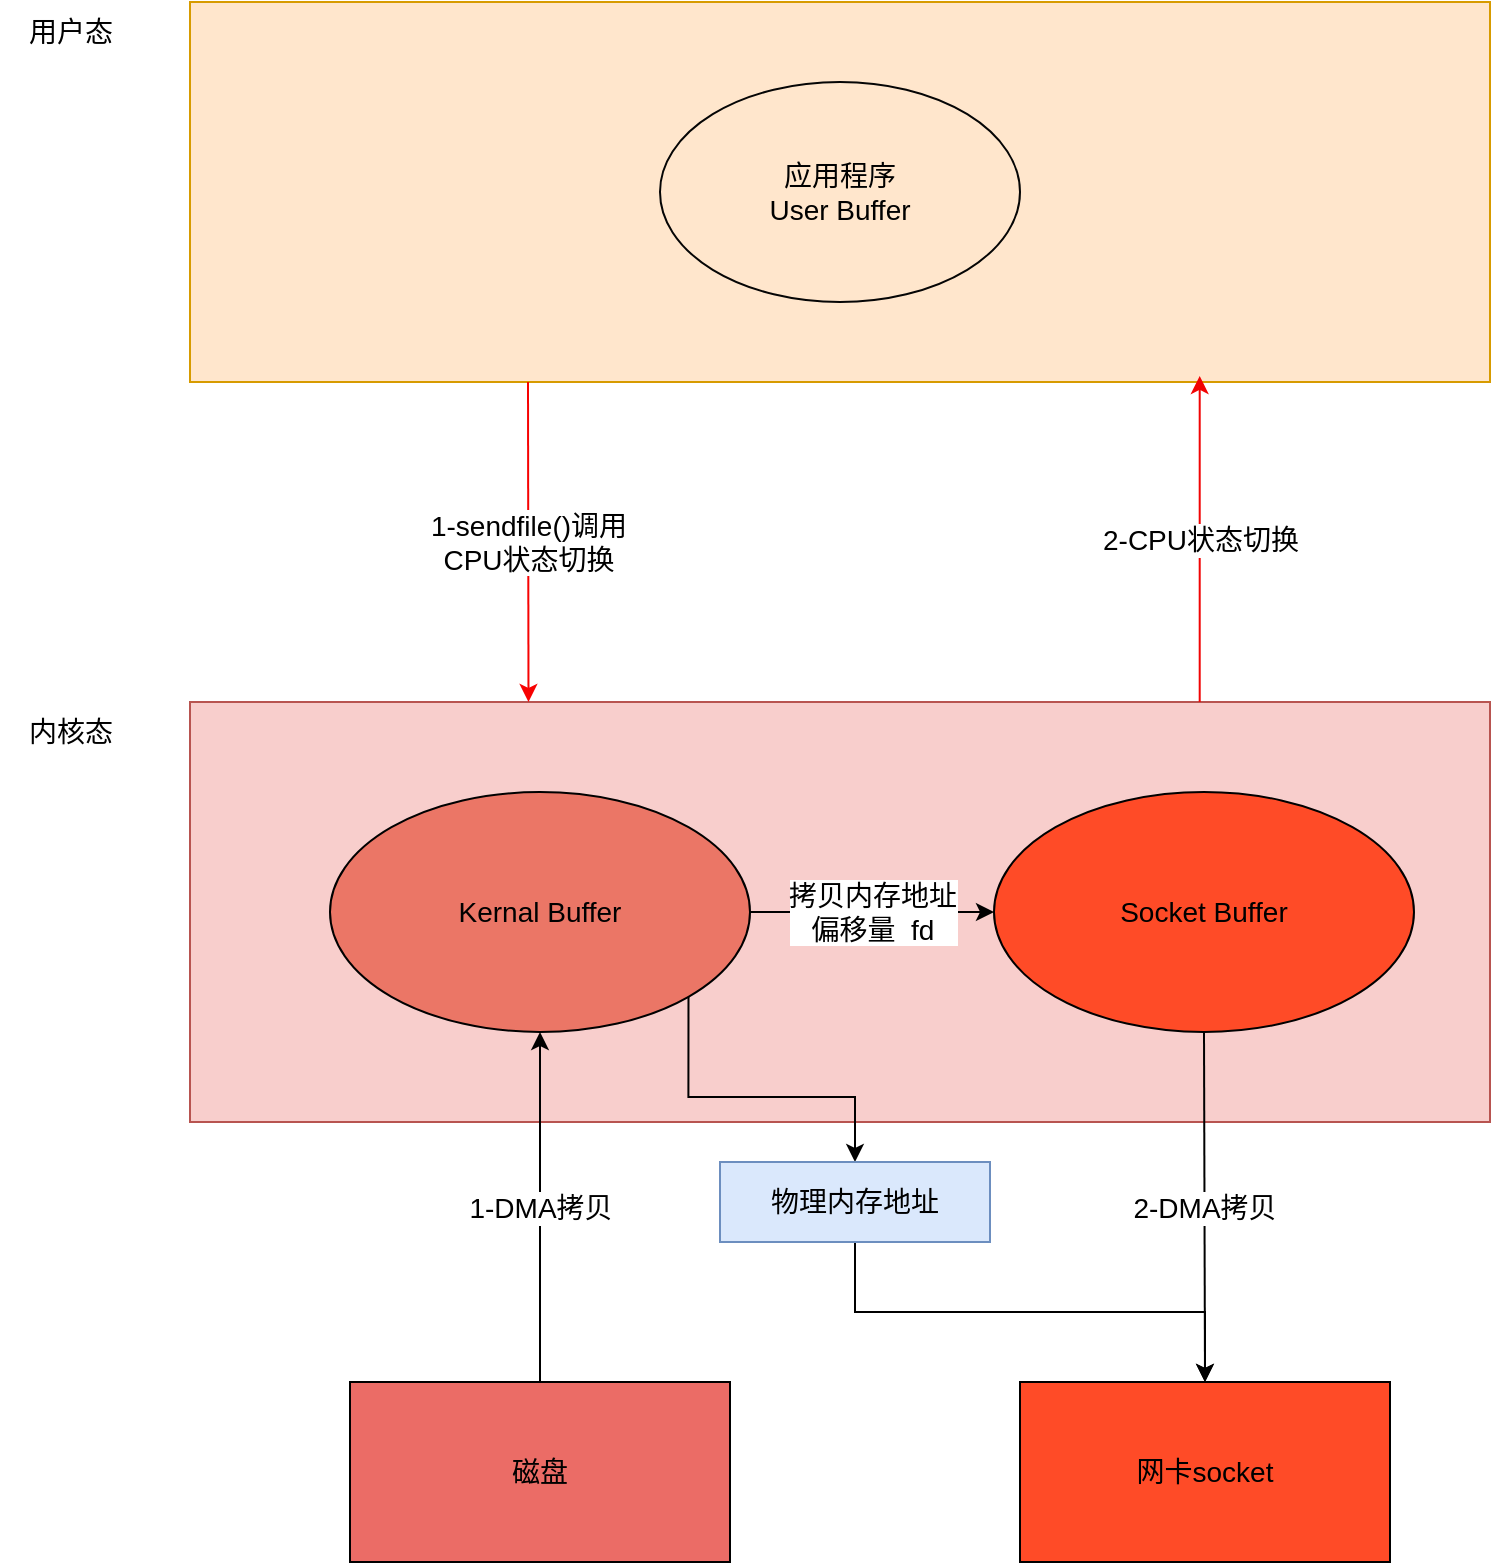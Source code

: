 <mxfile version="26.2.9">
  <diagram name="第 1 页" id="DSZbihee0lX0VxsJzCZT">
    <mxGraphModel dx="1428" dy="751" grid="1" gridSize="10" guides="1" tooltips="1" connect="1" arrows="1" fold="1" page="1" pageScale="1" pageWidth="827" pageHeight="1169" math="0" shadow="0">
      <root>
        <mxCell id="0" />
        <mxCell id="1" parent="0" />
        <mxCell id="sUn58rNwawjwE5fg5wbx-1" value="" style="rounded=0;whiteSpace=wrap;html=1;fillColor=#ffe6cc;strokeColor=#d79b00;fontSize=14;" vertex="1" parent="1">
          <mxGeometry x="110" y="100" width="650" height="190" as="geometry" />
        </mxCell>
        <mxCell id="sUn58rNwawjwE5fg5wbx-2" value="应用程序&lt;div&gt;User Buffer&lt;/div&gt;" style="ellipse;whiteSpace=wrap;html=1;fillColor=#ffe6cc;strokeColor=light-dark(#050505, #996500);fontSize=14;" vertex="1" parent="1">
          <mxGeometry x="345" y="140" width="180" height="110" as="geometry" />
        </mxCell>
        <mxCell id="sUn58rNwawjwE5fg5wbx-3" value="用户态" style="text;html=1;align=center;verticalAlign=middle;resizable=0;points=[];autosize=1;strokeColor=none;fillColor=none;fontSize=14;" vertex="1" parent="1">
          <mxGeometry x="15" y="100" width="70" height="30" as="geometry" />
        </mxCell>
        <mxCell id="sUn58rNwawjwE5fg5wbx-4" value="" style="rounded=0;whiteSpace=wrap;html=1;fillColor=#f8cecc;strokeColor=#b85450;fontSize=14;" vertex="1" parent="1">
          <mxGeometry x="110" y="450" width="650" height="210" as="geometry" />
        </mxCell>
        <mxCell id="sUn58rNwawjwE5fg5wbx-14" style="edgeStyle=orthogonalEdgeStyle;rounded=0;orthogonalLoop=1;jettySize=auto;html=1;exitX=1;exitY=1;exitDx=0;exitDy=0;fontSize=14;" edge="1" parent="1" source="sUn58rNwawjwE5fg5wbx-5" target="sUn58rNwawjwE5fg5wbx-13">
          <mxGeometry relative="1" as="geometry" />
        </mxCell>
        <mxCell id="sUn58rNwawjwE5fg5wbx-5" value="Kernal Buffer" style="ellipse;whiteSpace=wrap;html=1;fillColor=light-dark(#eb7666, #ededed);fontSize=14;" vertex="1" parent="1">
          <mxGeometry x="180" y="495" width="210" height="120" as="geometry" />
        </mxCell>
        <mxCell id="sUn58rNwawjwE5fg5wbx-6" value="Socket Buffer" style="ellipse;whiteSpace=wrap;html=1;fillColor=light-dark(#ff4b27, #ededed);fontSize=14;" vertex="1" parent="1">
          <mxGeometry x="512" y="495" width="210" height="120" as="geometry" />
        </mxCell>
        <mxCell id="sUn58rNwawjwE5fg5wbx-7" value="" style="endArrow=classic;html=1;rounded=0;entryX=0;entryY=0.5;entryDx=0;entryDy=0;exitX=1;exitY=0.5;exitDx=0;exitDy=0;fontSize=14;" edge="1" parent="1" source="sUn58rNwawjwE5fg5wbx-5" target="sUn58rNwawjwE5fg5wbx-6">
          <mxGeometry relative="1" as="geometry">
            <mxPoint x="400" y="555" as="sourcePoint" />
            <mxPoint x="490" y="560" as="targetPoint" />
          </mxGeometry>
        </mxCell>
        <mxCell id="sUn58rNwawjwE5fg5wbx-8" value="拷贝内存地址&lt;div&gt;偏移量&amp;nbsp; fd&lt;/div&gt;" style="edgeLabel;resizable=0;html=1;;align=center;verticalAlign=middle;fontSize=14;" connectable="0" vertex="1" parent="sUn58rNwawjwE5fg5wbx-7">
          <mxGeometry relative="1" as="geometry" />
        </mxCell>
        <mxCell id="sUn58rNwawjwE5fg5wbx-11" value="磁盘" style="rounded=0;whiteSpace=wrap;html=1;fillColor=light-dark(#eb6c66, #ededed);fontSize=14;" vertex="1" parent="1">
          <mxGeometry x="190" y="790" width="190" height="90" as="geometry" />
        </mxCell>
        <mxCell id="sUn58rNwawjwE5fg5wbx-12" value="网卡socket" style="rounded=0;whiteSpace=wrap;html=1;fillColor=light-dark(#ff4b27, #ededed);fontSize=14;" vertex="1" parent="1">
          <mxGeometry x="525" y="790" width="185" height="90" as="geometry" />
        </mxCell>
        <mxCell id="sUn58rNwawjwE5fg5wbx-17" style="edgeStyle=orthogonalEdgeStyle;rounded=0;orthogonalLoop=1;jettySize=auto;html=1;exitX=0.5;exitY=1;exitDx=0;exitDy=0;fontSize=14;" edge="1" parent="1" source="sUn58rNwawjwE5fg5wbx-13" target="sUn58rNwawjwE5fg5wbx-12">
          <mxGeometry relative="1" as="geometry" />
        </mxCell>
        <mxCell id="sUn58rNwawjwE5fg5wbx-13" value="物理内存地址" style="rounded=0;whiteSpace=wrap;html=1;fillColor=#dae8fc;strokeColor=#6c8ebf;fontSize=14;" vertex="1" parent="1">
          <mxGeometry x="375" y="680" width="135" height="40" as="geometry" />
        </mxCell>
        <mxCell id="sUn58rNwawjwE5fg5wbx-21" value="" style="endArrow=classic;html=1;rounded=0;entryX=0.5;entryY=1;entryDx=0;entryDy=0;exitX=0.5;exitY=0;exitDx=0;exitDy=0;fontSize=14;" edge="1" parent="1" source="sUn58rNwawjwE5fg5wbx-11" target="sUn58rNwawjwE5fg5wbx-5">
          <mxGeometry relative="1" as="geometry">
            <mxPoint x="180" y="730" as="sourcePoint" />
            <mxPoint x="340" y="730" as="targetPoint" />
          </mxGeometry>
        </mxCell>
        <mxCell id="sUn58rNwawjwE5fg5wbx-22" value="1-DMA拷贝" style="edgeLabel;resizable=0;html=1;;align=center;verticalAlign=middle;fontSize=14;" connectable="0" vertex="1" parent="sUn58rNwawjwE5fg5wbx-21">
          <mxGeometry relative="1" as="geometry" />
        </mxCell>
        <mxCell id="sUn58rNwawjwE5fg5wbx-25" value="" style="endArrow=classic;html=1;rounded=0;exitX=0.5;exitY=1;exitDx=0;exitDy=0;entryX=0.5;entryY=0;entryDx=0;entryDy=0;fontSize=14;" edge="1" parent="1" source="sUn58rNwawjwE5fg5wbx-6" target="sUn58rNwawjwE5fg5wbx-12">
          <mxGeometry relative="1" as="geometry">
            <mxPoint x="650" y="710" as="sourcePoint" />
            <mxPoint x="620" y="790" as="targetPoint" />
          </mxGeometry>
        </mxCell>
        <mxCell id="sUn58rNwawjwE5fg5wbx-26" value="2-DMA拷贝" style="edgeLabel;resizable=0;html=1;;align=center;verticalAlign=middle;fontSize=14;" connectable="0" vertex="1" parent="sUn58rNwawjwE5fg5wbx-25">
          <mxGeometry relative="1" as="geometry" />
        </mxCell>
        <mxCell id="sUn58rNwawjwE5fg5wbx-32" value="内核态" style="text;html=1;align=center;verticalAlign=middle;resizable=0;points=[];autosize=1;strokeColor=none;fillColor=none;fontFamily=Helvetica;fontSize=14;fontColor=default;" vertex="1" parent="1">
          <mxGeometry x="15" y="450" width="70" height="30" as="geometry" />
        </mxCell>
        <mxCell id="sUn58rNwawjwE5fg5wbx-33" value="" style="endArrow=classic;html=1;rounded=0;fontFamily=Helvetica;fontSize=14;fontColor=default;entryX=0.185;entryY=0;entryDx=0;entryDy=0;entryPerimeter=0;strokeColor=light-dark(#f70202, #ededed);" edge="1" parent="1">
          <mxGeometry relative="1" as="geometry">
            <mxPoint x="279" y="290" as="sourcePoint" />
            <mxPoint x="279.25" y="450" as="targetPoint" />
          </mxGeometry>
        </mxCell>
        <mxCell id="sUn58rNwawjwE5fg5wbx-34" value="1-sendfile()调用&lt;div&gt;CPU状态切换&lt;/div&gt;" style="edgeLabel;resizable=0;html=1;;align=center;verticalAlign=middle;strokeColor=default;fontFamily=Helvetica;fontSize=14;fontColor=default;fillColor=default;" connectable="0" vertex="1" parent="sUn58rNwawjwE5fg5wbx-33">
          <mxGeometry relative="1" as="geometry" />
        </mxCell>
        <mxCell id="sUn58rNwawjwE5fg5wbx-38" value="" style="endArrow=classic;html=1;rounded=0;fontFamily=Helvetica;fontSize=14;fontColor=default;entryX=0.789;entryY=0.984;entryDx=0;entryDy=0;entryPerimeter=0;exitX=0.789;exitY=0;exitDx=0;exitDy=0;exitPerimeter=0;strokeColor=light-dark(#f10404, #ededed);" edge="1" parent="1">
          <mxGeometry relative="1" as="geometry">
            <mxPoint x="614.85" y="450" as="sourcePoint" />
            <mxPoint x="614.85" y="286.96" as="targetPoint" />
          </mxGeometry>
        </mxCell>
        <mxCell id="sUn58rNwawjwE5fg5wbx-39" value="2-CPU状态切换" style="edgeLabel;resizable=0;html=1;;align=center;verticalAlign=middle;strokeColor=default;fontFamily=Helvetica;fontSize=14;fontColor=default;fillColor=default;" connectable="0" vertex="1" parent="sUn58rNwawjwE5fg5wbx-38">
          <mxGeometry relative="1" as="geometry" />
        </mxCell>
      </root>
    </mxGraphModel>
  </diagram>
</mxfile>
